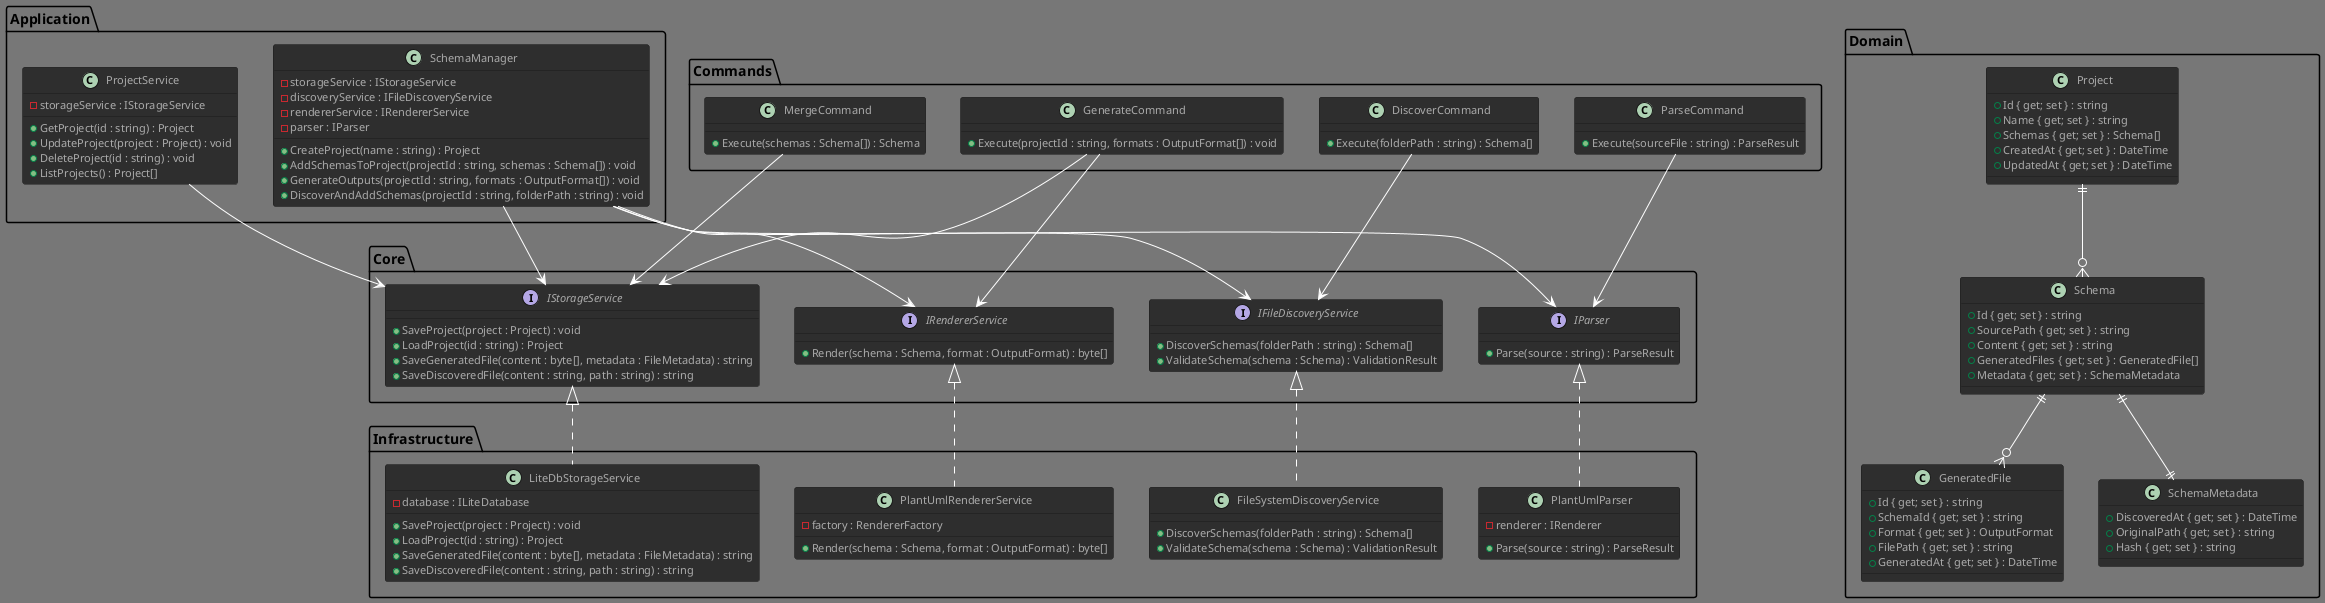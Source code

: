 ﻿@startuml PumlSchemasManager_Improved

!theme reddress-darkgreen

package "Core" {
    interface IParser {
        + Parse(source : string) : ParseResult
    }
    
    interface IStorageService {
        + SaveProject(project : Project) : void
        + LoadProject(id : string) : Project
        + SaveGeneratedFile(content : byte[], metadata : FileMetadata) : string
        + SaveDiscoveredFile(content : string, path : string) : string
    }
    
    interface IFileDiscoveryService {
        + DiscoverSchemas(folderPath : string) : Schema[]
        + ValidateSchema(schema : Schema) : ValidationResult
    }
    
    interface IRendererService {
        + Render(schema : Schema, format : OutputFormat) : byte[]
    }
}

package "Infrastructure" {
    class LiteDbStorageService {
        - database : ILiteDatabase
        + SaveProject(project : Project) : void
        + LoadProject(id : string) : Project
        + SaveGeneratedFile(content : byte[], metadata : FileMetadata) : string
        + SaveDiscoveredFile(content : string, path : string) : string
    }
    
    class PlantUmlParser {
        - renderer : IRenderer
        + Parse(source : string) : ParseResult
    }
    
    class FileSystemDiscoveryService {
        + DiscoverSchemas(folderPath : string) : Schema[]
        + ValidateSchema(schema : Schema) : ValidationResult
    }
    
    class PlantUmlRendererService {
        - factory : RendererFactory
        + Render(schema : Schema, format : OutputFormat) : byte[]
    }
}

package "Domain" {
    class Schema {
        + Id { get; set } : string
        + SourcePath { get; set } : string
        + Content { get; set } : string
        + GeneratedFiles { get; set } : GeneratedFile[]
        + Metadata { get; set } : SchemaMetadata
    }
    
    class Project {
        + Id { get; set } : string
        + Name { get; set } : string
        + Schemas { get; set } : Schema[]
        + CreatedAt { get; set } : DateTime
        + UpdatedAt { get; set } : DateTime
    }
    
    class GeneratedFile {
        + Id { get; set } : string
        + SchemaId { get; set } : string
        + Format { get; set } : OutputFormat
        + FilePath { get; set } : string
        + GeneratedAt { get; set } : DateTime
    }
    
    class SchemaMetadata {
        + DiscoveredAt { get; set } : DateTime
        + OriginalPath { get; set } : string
        + Hash { get; set } : string
    }
}

package "Application" {
    class SchemaManager {
        - storageService : IStorageService
        - discoveryService : IFileDiscoveryService
        - rendererService : IRendererService
        - parser : IParser
        
        + CreateProject(name : string) : Project
        + AddSchemasToProject(projectId : string, schemas : Schema[]) : void
        + GenerateOutputs(projectId : string, formats : OutputFormat[]) : void
        + DiscoverAndAddSchemas(projectId : string, folderPath : string) : void
    }
    
    class ProjectService {
        - storageService : IStorageService
        
        + GetProject(id : string) : Project
        + UpdateProject(project : Project) : void
        + DeleteProject(id : string) : void
        + ListProjects() : Project[]
    }
}

package "Commands" {
    class ParseCommand {
        + Execute(sourceFile : string) : ParseResult
    }
    
    class MergeCommand {
        + Execute(schemas : Schema[]) : Schema
    }
    
    class DiscoverCommand {
        + Execute(folderPath : string) : Schema[]
    }
    
    class GenerateCommand {
        + Execute(projectId : string, formats : OutputFormat[]) : void
    }
}

' Interfaces implementations
IParser <|.. PlantUmlParser
IStorageService <|.. LiteDbStorageService
IFileDiscoveryService <|.. FileSystemDiscoveryService
IRendererService <|.. PlantUmlRendererService

' Dependencies
SchemaManager --> IStorageService
SchemaManager --> IFileDiscoveryService
SchemaManager --> IRendererService
SchemaManager --> IParser

ProjectService --> IStorageService

ParseCommand --> IParser
MergeCommand --> IStorageService
DiscoverCommand --> IFileDiscoveryService
GenerateCommand --> IRendererService
GenerateCommand --> IStorageService

' Domain relationships
Project ||--o{ Schema
Schema ||--o{ GeneratedFile
Schema ||--|| SchemaMetadata

@enduml
